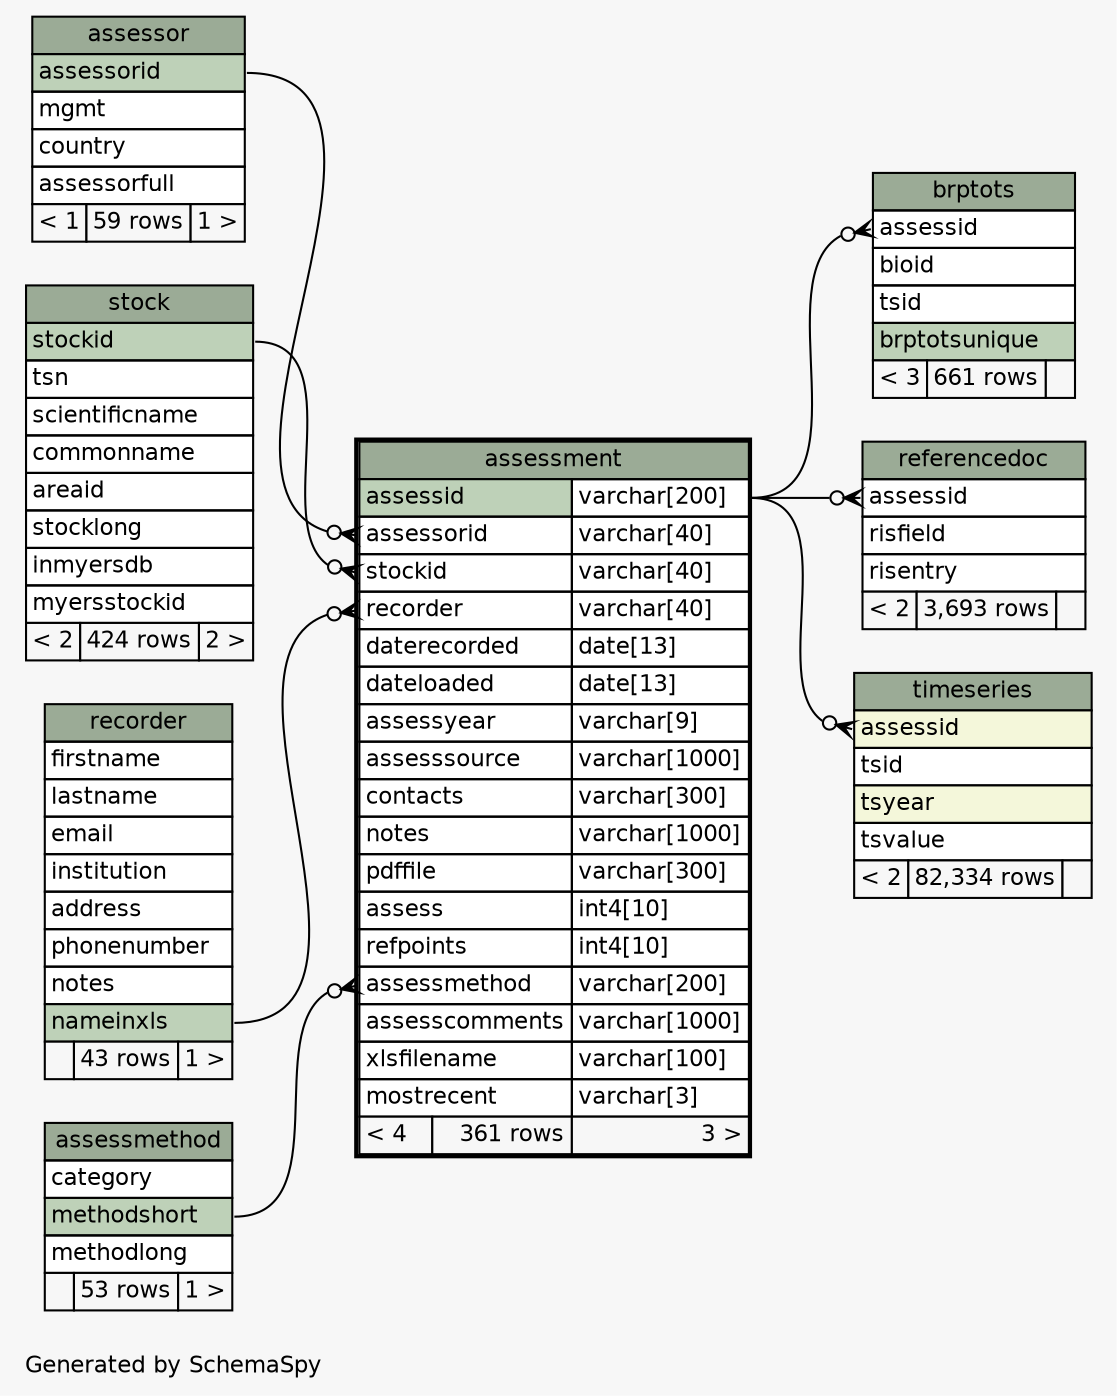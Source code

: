 // dot 2.28.0 on Mac OS X 10.6.8
// SchemaSpy rev 590
digraph "oneDegreeRelationshipsDiagram" {
  graph [
    rankdir="RL"
    bgcolor="#f7f7f7"
    label="\nGenerated by SchemaSpy"
    labeljust="l"
    nodesep="0.18"
    ranksep="0.46"
    fontname="Helvetica"
    fontsize="11"
  ];
  node [
    fontname="Helvetica"
    fontsize="11"
    shape="plaintext"
  ];
  edge [
    arrowsize="0.8"
  ];
  "assessment":"assessmethod":w -> "assessmethod":"methodshort":e [arrowhead=none dir=back arrowtail=crowodot];
  "assessment":"assessorid":w -> "assessor":"assessorid":e [arrowhead=none dir=back arrowtail=crowodot];
  "assessment":"recorder":w -> "recorder":"nameinxls":e [arrowhead=none dir=back arrowtail=crowodot];
  "assessment":"stockid":w -> "stock":"stockid":e [arrowhead=none dir=back arrowtail=crowodot];
  "brptots":"assessid":w -> "assessment":"assessid.type":e [arrowhead=none dir=back arrowtail=crowodot];
  "referencedoc":"assessid":w -> "assessment":"assessid.type":e [arrowhead=none dir=back arrowtail=crowodot];
  "timeseries":"assessid":w -> "assessment":"assessid.type":e [arrowhead=none dir=back arrowtail=crowodot];
  "assessment" [
    label=<
    <TABLE BORDER="2" CELLBORDER="1" CELLSPACING="0" BGCOLOR="#ffffff">
      <TR><TD COLSPAN="3" BGCOLOR="#9bab96" ALIGN="CENTER">assessment</TD></TR>
      <TR><TD PORT="assessid" COLSPAN="2" BGCOLOR="#bed1b8" ALIGN="LEFT">assessid</TD><TD PORT="assessid.type" ALIGN="LEFT">varchar[200]</TD></TR>
      <TR><TD PORT="assessorid" COLSPAN="2" ALIGN="LEFT">assessorid</TD><TD PORT="assessorid.type" ALIGN="LEFT">varchar[40]</TD></TR>
      <TR><TD PORT="stockid" COLSPAN="2" ALIGN="LEFT">stockid</TD><TD PORT="stockid.type" ALIGN="LEFT">varchar[40]</TD></TR>
      <TR><TD PORT="recorder" COLSPAN="2" ALIGN="LEFT">recorder</TD><TD PORT="recorder.type" ALIGN="LEFT">varchar[40]</TD></TR>
      <TR><TD PORT="daterecorded" COLSPAN="2" ALIGN="LEFT">daterecorded</TD><TD PORT="daterecorded.type" ALIGN="LEFT">date[13]</TD></TR>
      <TR><TD PORT="dateloaded" COLSPAN="2" ALIGN="LEFT">dateloaded</TD><TD PORT="dateloaded.type" ALIGN="LEFT">date[13]</TD></TR>
      <TR><TD PORT="assessyear" COLSPAN="2" ALIGN="LEFT">assessyear</TD><TD PORT="assessyear.type" ALIGN="LEFT">varchar[9]</TD></TR>
      <TR><TD PORT="assesssource" COLSPAN="2" ALIGN="LEFT">assesssource</TD><TD PORT="assesssource.type" ALIGN="LEFT">varchar[1000]</TD></TR>
      <TR><TD PORT="contacts" COLSPAN="2" ALIGN="LEFT">contacts</TD><TD PORT="contacts.type" ALIGN="LEFT">varchar[300]</TD></TR>
      <TR><TD PORT="notes" COLSPAN="2" ALIGN="LEFT">notes</TD><TD PORT="notes.type" ALIGN="LEFT">varchar[1000]</TD></TR>
      <TR><TD PORT="pdffile" COLSPAN="2" ALIGN="LEFT">pdffile</TD><TD PORT="pdffile.type" ALIGN="LEFT">varchar[300]</TD></TR>
      <TR><TD PORT="assess" COLSPAN="2" ALIGN="LEFT">assess</TD><TD PORT="assess.type" ALIGN="LEFT">int4[10]</TD></TR>
      <TR><TD PORT="refpoints" COLSPAN="2" ALIGN="LEFT">refpoints</TD><TD PORT="refpoints.type" ALIGN="LEFT">int4[10]</TD></TR>
      <TR><TD PORT="assessmethod" COLSPAN="2" ALIGN="LEFT">assessmethod</TD><TD PORT="assessmethod.type" ALIGN="LEFT">varchar[200]</TD></TR>
      <TR><TD PORT="assesscomments" COLSPAN="2" ALIGN="LEFT">assesscomments</TD><TD PORT="assesscomments.type" ALIGN="LEFT">varchar[1000]</TD></TR>
      <TR><TD PORT="xlsfilename" COLSPAN="2" ALIGN="LEFT">xlsfilename</TD><TD PORT="xlsfilename.type" ALIGN="LEFT">varchar[100]</TD></TR>
      <TR><TD PORT="mostrecent" COLSPAN="2" ALIGN="LEFT">mostrecent</TD><TD PORT="mostrecent.type" ALIGN="LEFT">varchar[3]</TD></TR>
      <TR><TD ALIGN="LEFT" BGCOLOR="#f7f7f7">&lt; 4</TD><TD ALIGN="RIGHT" BGCOLOR="#f7f7f7">361 rows</TD><TD ALIGN="RIGHT" BGCOLOR="#f7f7f7">3 &gt;</TD></TR>
    </TABLE>>
    URL="assessment.html"
    tooltip="assessment"
  ];
  "assessmethod" [
    label=<
    <TABLE BORDER="0" CELLBORDER="1" CELLSPACING="0" BGCOLOR="#ffffff">
      <TR><TD COLSPAN="3" BGCOLOR="#9bab96" ALIGN="CENTER">assessmethod</TD></TR>
      <TR><TD PORT="category" COLSPAN="3" ALIGN="LEFT">category</TD></TR>
      <TR><TD PORT="methodshort" COLSPAN="3" BGCOLOR="#bed1b8" ALIGN="LEFT">methodshort</TD></TR>
      <TR><TD PORT="methodlong" COLSPAN="3" ALIGN="LEFT">methodlong</TD></TR>
      <TR><TD ALIGN="LEFT" BGCOLOR="#f7f7f7">  </TD><TD ALIGN="RIGHT" BGCOLOR="#f7f7f7">53 rows</TD><TD ALIGN="RIGHT" BGCOLOR="#f7f7f7">1 &gt;</TD></TR>
    </TABLE>>
    URL="assessmethod.html"
    tooltip="assessmethod"
  ];
  "assessor" [
    label=<
    <TABLE BORDER="0" CELLBORDER="1" CELLSPACING="0" BGCOLOR="#ffffff">
      <TR><TD COLSPAN="3" BGCOLOR="#9bab96" ALIGN="CENTER">assessor</TD></TR>
      <TR><TD PORT="assessorid" COLSPAN="3" BGCOLOR="#bed1b8" ALIGN="LEFT">assessorid</TD></TR>
      <TR><TD PORT="mgmt" COLSPAN="3" ALIGN="LEFT">mgmt</TD></TR>
      <TR><TD PORT="country" COLSPAN="3" ALIGN="LEFT">country</TD></TR>
      <TR><TD PORT="assessorfull" COLSPAN="3" ALIGN="LEFT">assessorfull</TD></TR>
      <TR><TD ALIGN="LEFT" BGCOLOR="#f7f7f7">&lt; 1</TD><TD ALIGN="RIGHT" BGCOLOR="#f7f7f7">59 rows</TD><TD ALIGN="RIGHT" BGCOLOR="#f7f7f7">1 &gt;</TD></TR>
    </TABLE>>
    URL="assessor.html"
    tooltip="assessor"
  ];
  "brptots" [
    label=<
    <TABLE BORDER="0" CELLBORDER="1" CELLSPACING="0" BGCOLOR="#ffffff">
      <TR><TD COLSPAN="3" BGCOLOR="#9bab96" ALIGN="CENTER">brptots</TD></TR>
      <TR><TD PORT="assessid" COLSPAN="3" ALIGN="LEFT">assessid</TD></TR>
      <TR><TD PORT="bioid" COLSPAN="3" ALIGN="LEFT">bioid</TD></TR>
      <TR><TD PORT="tsid" COLSPAN="3" ALIGN="LEFT">tsid</TD></TR>
      <TR><TD PORT="brptotsunique" COLSPAN="3" BGCOLOR="#bed1b8" ALIGN="LEFT">brptotsunique</TD></TR>
      <TR><TD ALIGN="LEFT" BGCOLOR="#f7f7f7">&lt; 3</TD><TD ALIGN="RIGHT" BGCOLOR="#f7f7f7">661 rows</TD><TD ALIGN="RIGHT" BGCOLOR="#f7f7f7">  </TD></TR>
    </TABLE>>
    URL="brptots.html"
    tooltip="brptots"
  ];
  "recorder" [
    label=<
    <TABLE BORDER="0" CELLBORDER="1" CELLSPACING="0" BGCOLOR="#ffffff">
      <TR><TD COLSPAN="3" BGCOLOR="#9bab96" ALIGN="CENTER">recorder</TD></TR>
      <TR><TD PORT="firstname" COLSPAN="3" ALIGN="LEFT">firstname</TD></TR>
      <TR><TD PORT="lastname" COLSPAN="3" ALIGN="LEFT">lastname</TD></TR>
      <TR><TD PORT="email" COLSPAN="3" ALIGN="LEFT">email</TD></TR>
      <TR><TD PORT="institution" COLSPAN="3" ALIGN="LEFT">institution</TD></TR>
      <TR><TD PORT="address" COLSPAN="3" ALIGN="LEFT">address</TD></TR>
      <TR><TD PORT="phonenumber" COLSPAN="3" ALIGN="LEFT">phonenumber</TD></TR>
      <TR><TD PORT="notes" COLSPAN="3" ALIGN="LEFT">notes</TD></TR>
      <TR><TD PORT="nameinxls" COLSPAN="3" BGCOLOR="#bed1b8" ALIGN="LEFT">nameinxls</TD></TR>
      <TR><TD ALIGN="LEFT" BGCOLOR="#f7f7f7">  </TD><TD ALIGN="RIGHT" BGCOLOR="#f7f7f7">43 rows</TD><TD ALIGN="RIGHT" BGCOLOR="#f7f7f7">1 &gt;</TD></TR>
    </TABLE>>
    URL="recorder.html"
    tooltip="recorder"
  ];
  "referencedoc" [
    label=<
    <TABLE BORDER="0" CELLBORDER="1" CELLSPACING="0" BGCOLOR="#ffffff">
      <TR><TD COLSPAN="3" BGCOLOR="#9bab96" ALIGN="CENTER">referencedoc</TD></TR>
      <TR><TD PORT="assessid" COLSPAN="3" ALIGN="LEFT">assessid</TD></TR>
      <TR><TD PORT="risfield" COLSPAN="3" ALIGN="LEFT">risfield</TD></TR>
      <TR><TD PORT="risentry" COLSPAN="3" ALIGN="LEFT">risentry</TD></TR>
      <TR><TD ALIGN="LEFT" BGCOLOR="#f7f7f7">&lt; 2</TD><TD ALIGN="RIGHT" BGCOLOR="#f7f7f7">3,693 rows</TD><TD ALIGN="RIGHT" BGCOLOR="#f7f7f7">  </TD></TR>
    </TABLE>>
    URL="referencedoc.html"
    tooltip="referencedoc"
  ];
  "stock" [
    label=<
    <TABLE BORDER="0" CELLBORDER="1" CELLSPACING="0" BGCOLOR="#ffffff">
      <TR><TD COLSPAN="3" BGCOLOR="#9bab96" ALIGN="CENTER">stock</TD></TR>
      <TR><TD PORT="stockid" COLSPAN="3" BGCOLOR="#bed1b8" ALIGN="LEFT">stockid</TD></TR>
      <TR><TD PORT="tsn" COLSPAN="3" ALIGN="LEFT">tsn</TD></TR>
      <TR><TD PORT="scientificname" COLSPAN="3" ALIGN="LEFT">scientificname</TD></TR>
      <TR><TD PORT="commonname" COLSPAN="3" ALIGN="LEFT">commonname</TD></TR>
      <TR><TD PORT="areaid" COLSPAN="3" ALIGN="LEFT">areaid</TD></TR>
      <TR><TD PORT="stocklong" COLSPAN="3" ALIGN="LEFT">stocklong</TD></TR>
      <TR><TD PORT="inmyersdb" COLSPAN="3" ALIGN="LEFT">inmyersdb</TD></TR>
      <TR><TD PORT="myersstockid" COLSPAN="3" ALIGN="LEFT">myersstockid</TD></TR>
      <TR><TD ALIGN="LEFT" BGCOLOR="#f7f7f7">&lt; 2</TD><TD ALIGN="RIGHT" BGCOLOR="#f7f7f7">424 rows</TD><TD ALIGN="RIGHT" BGCOLOR="#f7f7f7">2 &gt;</TD></TR>
    </TABLE>>
    URL="stock.html"
    tooltip="stock"
  ];
  "timeseries" [
    label=<
    <TABLE BORDER="0" CELLBORDER="1" CELLSPACING="0" BGCOLOR="#ffffff">
      <TR><TD COLSPAN="3" BGCOLOR="#9bab96" ALIGN="CENTER">timeseries</TD></TR>
      <TR><TD PORT="assessid" COLSPAN="3" BGCOLOR="#f4f7da" ALIGN="LEFT">assessid</TD></TR>
      <TR><TD PORT="tsid" COLSPAN="3" ALIGN="LEFT">tsid</TD></TR>
      <TR><TD PORT="tsyear" COLSPAN="3" BGCOLOR="#f4f7da" ALIGN="LEFT">tsyear</TD></TR>
      <TR><TD PORT="tsvalue" COLSPAN="3" ALIGN="LEFT">tsvalue</TD></TR>
      <TR><TD ALIGN="LEFT" BGCOLOR="#f7f7f7">&lt; 2</TD><TD ALIGN="RIGHT" BGCOLOR="#f7f7f7">82,334 rows</TD><TD ALIGN="RIGHT" BGCOLOR="#f7f7f7">  </TD></TR>
    </TABLE>>
    URL="timeseries.html"
    tooltip="timeseries"
  ];
}
